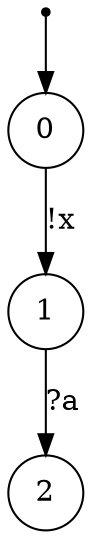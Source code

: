digraph {
 node [shape=point] ENTRY
 node [shape=circle]
 ENTRY -> 0
0 -> 1 [label="!x"]
1 -> 2 [label="?a"]
}